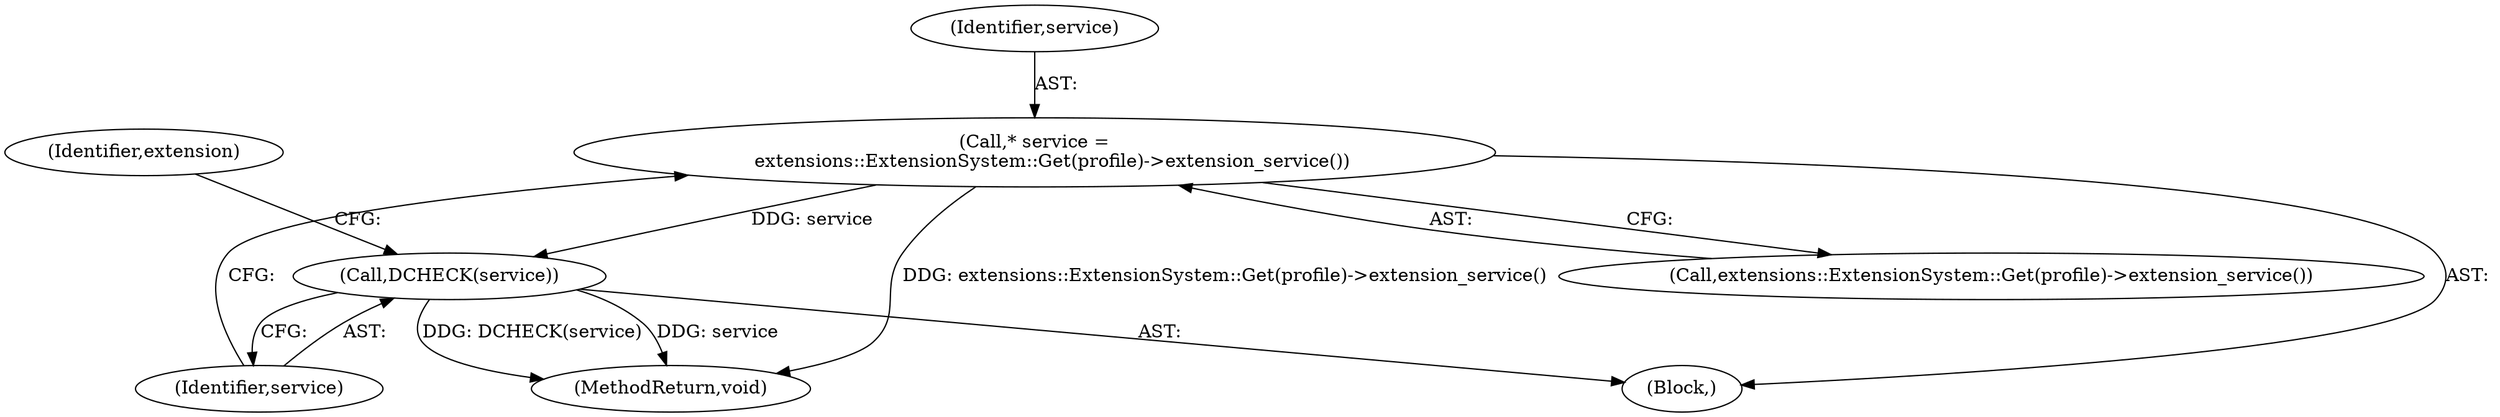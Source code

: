 digraph "0_Chrome_db93178bcaaf7e99ebb18bd51fa99b2feaf47e1f@pointer" {
"1000107" [label="(Call,* service =\n      extensions::ExtensionSystem::Get(profile)->extension_service())"];
"1000110" [label="(Call,DCHECK(service))"];
"1000110" [label="(Call,DCHECK(service))"];
"1000103" [label="(Block,)"];
"1000107" [label="(Call,* service =\n      extensions::ExtensionSystem::Get(profile)->extension_service())"];
"1000111" [label="(Identifier,service)"];
"1000109" [label="(Call,extensions::ExtensionSystem::Get(profile)->extension_service())"];
"1000108" [label="(Identifier,service)"];
"1000134" [label="(MethodReturn,void)"];
"1000114" [label="(Identifier,extension)"];
"1000107" -> "1000103"  [label="AST: "];
"1000107" -> "1000109"  [label="CFG: "];
"1000108" -> "1000107"  [label="AST: "];
"1000109" -> "1000107"  [label="AST: "];
"1000111" -> "1000107"  [label="CFG: "];
"1000107" -> "1000134"  [label="DDG: extensions::ExtensionSystem::Get(profile)->extension_service()"];
"1000107" -> "1000110"  [label="DDG: service"];
"1000110" -> "1000103"  [label="AST: "];
"1000110" -> "1000111"  [label="CFG: "];
"1000111" -> "1000110"  [label="AST: "];
"1000114" -> "1000110"  [label="CFG: "];
"1000110" -> "1000134"  [label="DDG: DCHECK(service)"];
"1000110" -> "1000134"  [label="DDG: service"];
}
